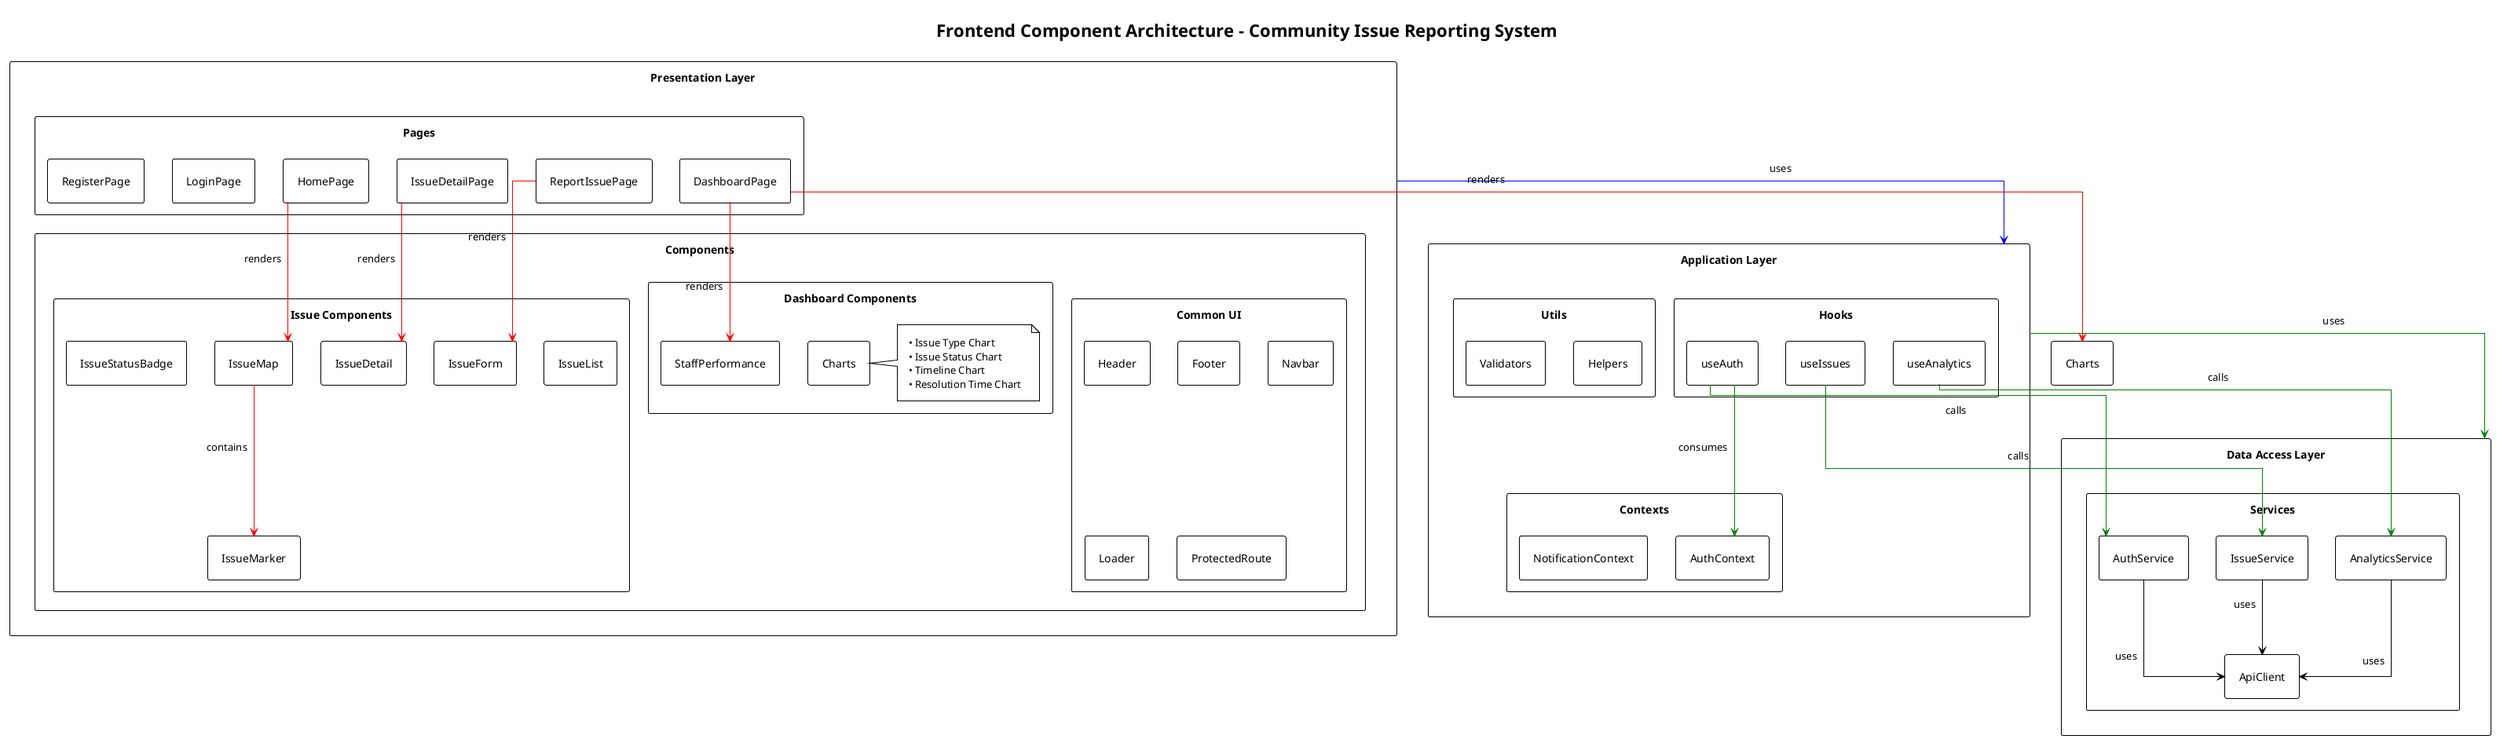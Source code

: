 @startuml "Frontend Component Architecture"
!theme plain
skinparam componentStyle rectangle
skinparam linetype ortho
skinparam packageStyle rectangle
skinparam shadowing false
skinparam padding 8

title "Frontend Component Architecture - Community Issue Reporting System"

' Main architectural layers
package "Presentation Layer" as presentation {
  package "Pages" as pages {
    [HomePage]
    [DashboardPage]
    [IssueDetailPage]
    [ReportIssuePage]
    [LoginPage]
    [RegisterPage]
  }
  
  package "Components" as components {
    package "Common UI" {
      [Header]
      [Footer]
      [Navbar]
      [Loader]
      [ProtectedRoute]
    }
    
    package "Issue Components" {
      [IssueList]
      [IssueDetail]
      [IssueForm]
      [IssueMap]
      [IssueMarker]
      [IssueStatusBadge]
    }
    
    package "Dashboard Components" {
      [Charts] as charts
      note right of charts
        • Issue Type Chart
        • Issue Status Chart
        • Timeline Chart
        • Resolution Time Chart
      end note
      [StaffPerformance]
    }
  }
}

package "Application Layer" as application {
  package "Contexts" as contexts {
    [AuthContext]
    [NotificationContext]
  }
  
  package "Hooks" as hooks {
    [useAuth]
    [useIssues]
    [useAnalytics]
  }
  
  package "Utils" as utils {
    [Helpers]
    [Validators]
  }
}

package "Data Access Layer" as data {
  package "Services" as services {
    [AuthService]
    [IssueService]
    [AnalyticsService]
    [ApiClient]
  }
}

' Core structural relationships
presentation -[#blue]-> application : uses
application -[#green]-> data : uses

' Specific important relationships
[DashboardPage] -[#red]-> [Charts] : renders
[DashboardPage] -[#red]-> [StaffPerformance] : renders
[IssueDetailPage] -[#red]-> [IssueDetail] : renders
[HomePage] -[#red]-> [IssueMap] : renders
[ReportIssuePage] -[#red]-> [IssueForm] : renders

[IssueMap] -[#red]-> [IssueMarker] : contains

[useAuth] -[#green]-> [AuthContext] : consumes
[useAuth] -[#green]-> [AuthService] : calls
[useIssues] -[#green]-> [IssueService] : calls
[useAnalytics] -[#green]-> [AnalyticsService] : calls

[AuthService] -[#black]-> [ApiClient] : uses
[IssueService] -[#black]-> [ApiClient] : uses
[AnalyticsService] -[#black]-> [ApiClient] : uses

@enduml
